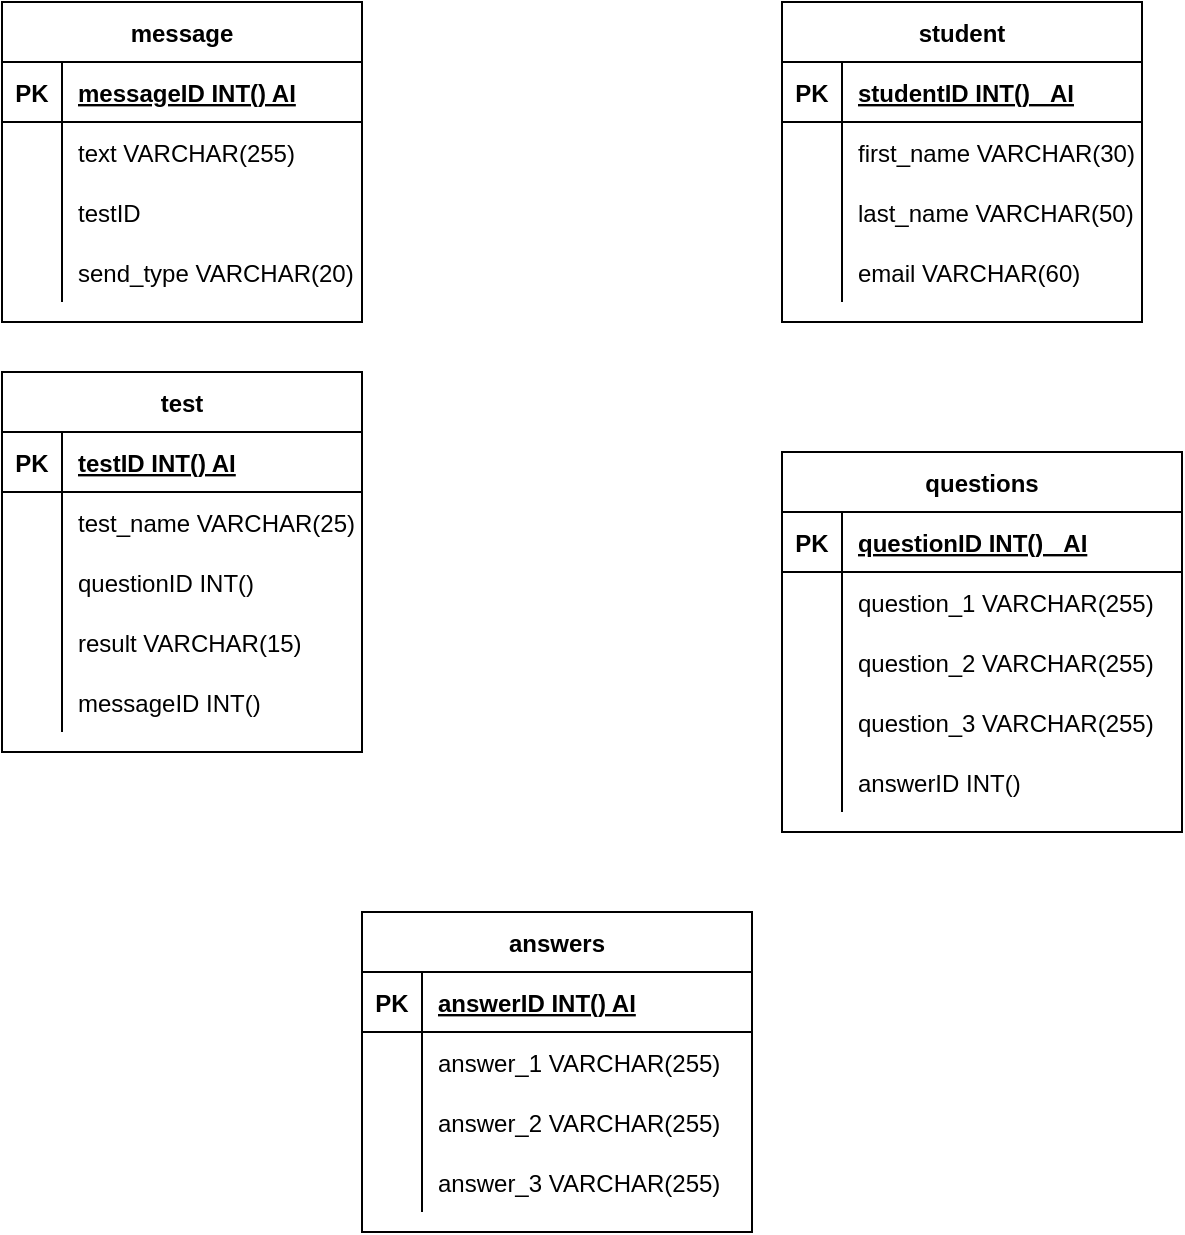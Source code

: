 <mxfile version="15.4.0" type="device"><diagram id="R2lEEEUBdFMjLlhIrx00" name="Page-1"><mxGraphModel dx="1086" dy="806" grid="1" gridSize="10" guides="1" tooltips="1" connect="1" arrows="1" fold="1" page="1" pageScale="1" pageWidth="850" pageHeight="1100" math="0" shadow="0" extFonts="Permanent Marker^https://fonts.googleapis.com/css?family=Permanent+Marker"><root><mxCell id="0"/><mxCell id="1" parent="0"/><mxCell id="Sj4NhuXI5qI-_yPHTUqN-1" value="questions" style="shape=table;startSize=30;container=1;collapsible=1;childLayout=tableLayout;fixedRows=1;rowLines=0;fontStyle=1;align=center;resizeLast=1;" vertex="1" parent="1"><mxGeometry x="530" y="320" width="200" height="190" as="geometry"/></mxCell><mxCell id="Sj4NhuXI5qI-_yPHTUqN-2" value="" style="shape=partialRectangle;collapsible=0;dropTarget=0;pointerEvents=0;fillColor=none;top=0;left=0;bottom=1;right=0;points=[[0,0.5],[1,0.5]];portConstraint=eastwest;" vertex="1" parent="Sj4NhuXI5qI-_yPHTUqN-1"><mxGeometry y="30" width="200" height="30" as="geometry"/></mxCell><mxCell id="Sj4NhuXI5qI-_yPHTUqN-3" value="PK" style="shape=partialRectangle;connectable=0;fillColor=none;top=0;left=0;bottom=0;right=0;fontStyle=1;overflow=hidden;" vertex="1" parent="Sj4NhuXI5qI-_yPHTUqN-2"><mxGeometry width="30" height="30" as="geometry"><mxRectangle width="30" height="30" as="alternateBounds"/></mxGeometry></mxCell><mxCell id="Sj4NhuXI5qI-_yPHTUqN-4" value="questionID INT()   AI" style="shape=partialRectangle;connectable=0;fillColor=none;top=0;left=0;bottom=0;right=0;align=left;spacingLeft=6;fontStyle=5;overflow=hidden;" vertex="1" parent="Sj4NhuXI5qI-_yPHTUqN-2"><mxGeometry x="30" width="170" height="30" as="geometry"><mxRectangle width="170" height="30" as="alternateBounds"/></mxGeometry></mxCell><mxCell id="Sj4NhuXI5qI-_yPHTUqN-5" value="" style="shape=partialRectangle;collapsible=0;dropTarget=0;pointerEvents=0;fillColor=none;top=0;left=0;bottom=0;right=0;points=[[0,0.5],[1,0.5]];portConstraint=eastwest;" vertex="1" parent="Sj4NhuXI5qI-_yPHTUqN-1"><mxGeometry y="60" width="200" height="30" as="geometry"/></mxCell><mxCell id="Sj4NhuXI5qI-_yPHTUqN-6" value="" style="shape=partialRectangle;connectable=0;fillColor=none;top=0;left=0;bottom=0;right=0;editable=1;overflow=hidden;" vertex="1" parent="Sj4NhuXI5qI-_yPHTUqN-5"><mxGeometry width="30" height="30" as="geometry"><mxRectangle width="30" height="30" as="alternateBounds"/></mxGeometry></mxCell><mxCell id="Sj4NhuXI5qI-_yPHTUqN-7" value="question_1 VARCHAR(255)" style="shape=partialRectangle;connectable=0;fillColor=none;top=0;left=0;bottom=0;right=0;align=left;spacingLeft=6;overflow=hidden;" vertex="1" parent="Sj4NhuXI5qI-_yPHTUqN-5"><mxGeometry x="30" width="170" height="30" as="geometry"><mxRectangle width="170" height="30" as="alternateBounds"/></mxGeometry></mxCell><mxCell id="Sj4NhuXI5qI-_yPHTUqN-8" value="" style="shape=partialRectangle;collapsible=0;dropTarget=0;pointerEvents=0;fillColor=none;top=0;left=0;bottom=0;right=0;points=[[0,0.5],[1,0.5]];portConstraint=eastwest;" vertex="1" parent="Sj4NhuXI5qI-_yPHTUqN-1"><mxGeometry y="90" width="200" height="30" as="geometry"/></mxCell><mxCell id="Sj4NhuXI5qI-_yPHTUqN-9" value="" style="shape=partialRectangle;connectable=0;fillColor=none;top=0;left=0;bottom=0;right=0;editable=1;overflow=hidden;" vertex="1" parent="Sj4NhuXI5qI-_yPHTUqN-8"><mxGeometry width="30" height="30" as="geometry"><mxRectangle width="30" height="30" as="alternateBounds"/></mxGeometry></mxCell><mxCell id="Sj4NhuXI5qI-_yPHTUqN-10" value="question_2 VARCHAR(255)" style="shape=partialRectangle;connectable=0;fillColor=none;top=0;left=0;bottom=0;right=0;align=left;spacingLeft=6;overflow=hidden;" vertex="1" parent="Sj4NhuXI5qI-_yPHTUqN-8"><mxGeometry x="30" width="170" height="30" as="geometry"><mxRectangle width="170" height="30" as="alternateBounds"/></mxGeometry></mxCell><mxCell id="Sj4NhuXI5qI-_yPHTUqN-11" value="" style="shape=partialRectangle;collapsible=0;dropTarget=0;pointerEvents=0;fillColor=none;top=0;left=0;bottom=0;right=0;points=[[0,0.5],[1,0.5]];portConstraint=eastwest;" vertex="1" parent="Sj4NhuXI5qI-_yPHTUqN-1"><mxGeometry y="120" width="200" height="30" as="geometry"/></mxCell><mxCell id="Sj4NhuXI5qI-_yPHTUqN-12" value="" style="shape=partialRectangle;connectable=0;fillColor=none;top=0;left=0;bottom=0;right=0;editable=1;overflow=hidden;" vertex="1" parent="Sj4NhuXI5qI-_yPHTUqN-11"><mxGeometry width="30" height="30" as="geometry"><mxRectangle width="30" height="30" as="alternateBounds"/></mxGeometry></mxCell><mxCell id="Sj4NhuXI5qI-_yPHTUqN-13" value="question_3 VARCHAR(255)" style="shape=partialRectangle;connectable=0;fillColor=none;top=0;left=0;bottom=0;right=0;align=left;spacingLeft=6;overflow=hidden;" vertex="1" parent="Sj4NhuXI5qI-_yPHTUqN-11"><mxGeometry x="30" width="170" height="30" as="geometry"><mxRectangle width="170" height="30" as="alternateBounds"/></mxGeometry></mxCell><mxCell id="Sj4NhuXI5qI-_yPHTUqN-162" value="" style="shape=partialRectangle;collapsible=0;dropTarget=0;pointerEvents=0;fillColor=none;top=0;left=0;bottom=0;right=0;points=[[0,0.5],[1,0.5]];portConstraint=eastwest;" vertex="1" parent="Sj4NhuXI5qI-_yPHTUqN-1"><mxGeometry y="150" width="200" height="30" as="geometry"/></mxCell><mxCell id="Sj4NhuXI5qI-_yPHTUqN-163" value="" style="shape=partialRectangle;connectable=0;fillColor=none;top=0;left=0;bottom=0;right=0;editable=1;overflow=hidden;" vertex="1" parent="Sj4NhuXI5qI-_yPHTUqN-162"><mxGeometry width="30" height="30" as="geometry"><mxRectangle width="30" height="30" as="alternateBounds"/></mxGeometry></mxCell><mxCell id="Sj4NhuXI5qI-_yPHTUqN-164" value="answerID INT() " style="shape=partialRectangle;connectable=0;fillColor=none;top=0;left=0;bottom=0;right=0;align=left;spacingLeft=6;overflow=hidden;" vertex="1" parent="Sj4NhuXI5qI-_yPHTUqN-162"><mxGeometry x="30" width="170" height="30" as="geometry"><mxRectangle width="170" height="30" as="alternateBounds"/></mxGeometry></mxCell><mxCell id="Sj4NhuXI5qI-_yPHTUqN-68" value="test" style="shape=table;startSize=30;container=1;collapsible=1;childLayout=tableLayout;fixedRows=1;rowLines=0;fontStyle=1;align=center;resizeLast=1;" vertex="1" parent="1"><mxGeometry x="140" y="280" width="180" height="190" as="geometry"/></mxCell><mxCell id="Sj4NhuXI5qI-_yPHTUqN-69" value="" style="shape=partialRectangle;collapsible=0;dropTarget=0;pointerEvents=0;fillColor=none;top=0;left=0;bottom=1;right=0;points=[[0,0.5],[1,0.5]];portConstraint=eastwest;" vertex="1" parent="Sj4NhuXI5qI-_yPHTUqN-68"><mxGeometry y="30" width="180" height="30" as="geometry"/></mxCell><mxCell id="Sj4NhuXI5qI-_yPHTUqN-70" value="PK" style="shape=partialRectangle;connectable=0;fillColor=none;top=0;left=0;bottom=0;right=0;fontStyle=1;overflow=hidden;" vertex="1" parent="Sj4NhuXI5qI-_yPHTUqN-69"><mxGeometry width="30" height="30" as="geometry"><mxRectangle width="30" height="30" as="alternateBounds"/></mxGeometry></mxCell><mxCell id="Sj4NhuXI5qI-_yPHTUqN-71" value="testID INT()   AI" style="shape=partialRectangle;connectable=0;fillColor=none;top=0;left=0;bottom=0;right=0;align=left;spacingLeft=6;fontStyle=5;overflow=hidden;" vertex="1" parent="Sj4NhuXI5qI-_yPHTUqN-69"><mxGeometry x="30" width="150" height="30" as="geometry"><mxRectangle width="150" height="30" as="alternateBounds"/></mxGeometry></mxCell><mxCell id="Sj4NhuXI5qI-_yPHTUqN-72" value="" style="shape=partialRectangle;collapsible=0;dropTarget=0;pointerEvents=0;fillColor=none;top=0;left=0;bottom=0;right=0;points=[[0,0.5],[1,0.5]];portConstraint=eastwest;" vertex="1" parent="Sj4NhuXI5qI-_yPHTUqN-68"><mxGeometry y="60" width="180" height="30" as="geometry"/></mxCell><mxCell id="Sj4NhuXI5qI-_yPHTUqN-73" value="" style="shape=partialRectangle;connectable=0;fillColor=none;top=0;left=0;bottom=0;right=0;editable=1;overflow=hidden;" vertex="1" parent="Sj4NhuXI5qI-_yPHTUqN-72"><mxGeometry width="30" height="30" as="geometry"><mxRectangle width="30" height="30" as="alternateBounds"/></mxGeometry></mxCell><mxCell id="Sj4NhuXI5qI-_yPHTUqN-74" value="test_name VARCHAR(25)" style="shape=partialRectangle;connectable=0;fillColor=none;top=0;left=0;bottom=0;right=0;align=left;spacingLeft=6;overflow=hidden;" vertex="1" parent="Sj4NhuXI5qI-_yPHTUqN-72"><mxGeometry x="30" width="150" height="30" as="geometry"><mxRectangle width="150" height="30" as="alternateBounds"/></mxGeometry></mxCell><mxCell id="Sj4NhuXI5qI-_yPHTUqN-75" value="" style="shape=partialRectangle;collapsible=0;dropTarget=0;pointerEvents=0;fillColor=none;top=0;left=0;bottom=0;right=0;points=[[0,0.5],[1,0.5]];portConstraint=eastwest;" vertex="1" parent="Sj4NhuXI5qI-_yPHTUqN-68"><mxGeometry y="90" width="180" height="30" as="geometry"/></mxCell><mxCell id="Sj4NhuXI5qI-_yPHTUqN-76" value="" style="shape=partialRectangle;connectable=0;fillColor=none;top=0;left=0;bottom=0;right=0;editable=1;overflow=hidden;" vertex="1" parent="Sj4NhuXI5qI-_yPHTUqN-75"><mxGeometry width="30" height="30" as="geometry"><mxRectangle width="30" height="30" as="alternateBounds"/></mxGeometry></mxCell><mxCell id="Sj4NhuXI5qI-_yPHTUqN-77" value="questionID INT()" style="shape=partialRectangle;connectable=0;fillColor=none;top=0;left=0;bottom=0;right=0;align=left;spacingLeft=6;overflow=hidden;" vertex="1" parent="Sj4NhuXI5qI-_yPHTUqN-75"><mxGeometry x="30" width="150" height="30" as="geometry"><mxRectangle width="150" height="30" as="alternateBounds"/></mxGeometry></mxCell><mxCell id="Sj4NhuXI5qI-_yPHTUqN-78" value="" style="shape=partialRectangle;collapsible=0;dropTarget=0;pointerEvents=0;fillColor=none;top=0;left=0;bottom=0;right=0;points=[[0,0.5],[1,0.5]];portConstraint=eastwest;" vertex="1" parent="Sj4NhuXI5qI-_yPHTUqN-68"><mxGeometry y="120" width="180" height="30" as="geometry"/></mxCell><mxCell id="Sj4NhuXI5qI-_yPHTUqN-79" value="" style="shape=partialRectangle;connectable=0;fillColor=none;top=0;left=0;bottom=0;right=0;editable=1;overflow=hidden;" vertex="1" parent="Sj4NhuXI5qI-_yPHTUqN-78"><mxGeometry width="30" height="30" as="geometry"><mxRectangle width="30" height="30" as="alternateBounds"/></mxGeometry></mxCell><mxCell id="Sj4NhuXI5qI-_yPHTUqN-80" value="result VARCHAR(15)" style="shape=partialRectangle;connectable=0;fillColor=none;top=0;left=0;bottom=0;right=0;align=left;spacingLeft=6;overflow=hidden;" vertex="1" parent="Sj4NhuXI5qI-_yPHTUqN-78"><mxGeometry x="30" width="150" height="30" as="geometry"><mxRectangle width="150" height="30" as="alternateBounds"/></mxGeometry></mxCell><mxCell id="Sj4NhuXI5qI-_yPHTUqN-165" value="" style="shape=partialRectangle;collapsible=0;dropTarget=0;pointerEvents=0;fillColor=none;top=0;left=0;bottom=0;right=0;points=[[0,0.5],[1,0.5]];portConstraint=eastwest;" vertex="1" parent="Sj4NhuXI5qI-_yPHTUqN-68"><mxGeometry y="150" width="180" height="30" as="geometry"/></mxCell><mxCell id="Sj4NhuXI5qI-_yPHTUqN-166" value="" style="shape=partialRectangle;connectable=0;fillColor=none;top=0;left=0;bottom=0;right=0;editable=1;overflow=hidden;" vertex="1" parent="Sj4NhuXI5qI-_yPHTUqN-165"><mxGeometry width="30" height="30" as="geometry"><mxRectangle width="30" height="30" as="alternateBounds"/></mxGeometry></mxCell><mxCell id="Sj4NhuXI5qI-_yPHTUqN-167" value="messageID INT()" style="shape=partialRectangle;connectable=0;fillColor=none;top=0;left=0;bottom=0;right=0;align=left;spacingLeft=6;overflow=hidden;" vertex="1" parent="Sj4NhuXI5qI-_yPHTUqN-165"><mxGeometry x="30" width="150" height="30" as="geometry"><mxRectangle width="150" height="30" as="alternateBounds"/></mxGeometry></mxCell><mxCell id="Sj4NhuXI5qI-_yPHTUqN-81" value="answers" style="shape=table;startSize=30;container=1;collapsible=1;childLayout=tableLayout;fixedRows=1;rowLines=0;fontStyle=1;align=center;resizeLast=1;" vertex="1" parent="1"><mxGeometry x="320" y="550" width="195" height="160" as="geometry"/></mxCell><mxCell id="Sj4NhuXI5qI-_yPHTUqN-82" value="" style="shape=partialRectangle;collapsible=0;dropTarget=0;pointerEvents=0;fillColor=none;top=0;left=0;bottom=1;right=0;points=[[0,0.5],[1,0.5]];portConstraint=eastwest;" vertex="1" parent="Sj4NhuXI5qI-_yPHTUqN-81"><mxGeometry y="30" width="195" height="30" as="geometry"/></mxCell><mxCell id="Sj4NhuXI5qI-_yPHTUqN-83" value="PK" style="shape=partialRectangle;connectable=0;fillColor=none;top=0;left=0;bottom=0;right=0;fontStyle=1;overflow=hidden;" vertex="1" parent="Sj4NhuXI5qI-_yPHTUqN-82"><mxGeometry width="30" height="30" as="geometry"><mxRectangle width="30" height="30" as="alternateBounds"/></mxGeometry></mxCell><mxCell id="Sj4NhuXI5qI-_yPHTUqN-84" value="answerID INT()   AI" style="shape=partialRectangle;connectable=0;fillColor=none;top=0;left=0;bottom=0;right=0;align=left;spacingLeft=6;fontStyle=5;overflow=hidden;" vertex="1" parent="Sj4NhuXI5qI-_yPHTUqN-82"><mxGeometry x="30" width="165" height="30" as="geometry"><mxRectangle width="165" height="30" as="alternateBounds"/></mxGeometry></mxCell><mxCell id="Sj4NhuXI5qI-_yPHTUqN-85" value="" style="shape=partialRectangle;collapsible=0;dropTarget=0;pointerEvents=0;fillColor=none;top=0;left=0;bottom=0;right=0;points=[[0,0.5],[1,0.5]];portConstraint=eastwest;" vertex="1" parent="Sj4NhuXI5qI-_yPHTUqN-81"><mxGeometry y="60" width="195" height="30" as="geometry"/></mxCell><mxCell id="Sj4NhuXI5qI-_yPHTUqN-86" value="" style="shape=partialRectangle;connectable=0;fillColor=none;top=0;left=0;bottom=0;right=0;editable=1;overflow=hidden;" vertex="1" parent="Sj4NhuXI5qI-_yPHTUqN-85"><mxGeometry width="30" height="30" as="geometry"><mxRectangle width="30" height="30" as="alternateBounds"/></mxGeometry></mxCell><mxCell id="Sj4NhuXI5qI-_yPHTUqN-87" value="answer_1 VARCHAR(255)" style="shape=partialRectangle;connectable=0;fillColor=none;top=0;left=0;bottom=0;right=0;align=left;spacingLeft=6;overflow=hidden;" vertex="1" parent="Sj4NhuXI5qI-_yPHTUqN-85"><mxGeometry x="30" width="165" height="30" as="geometry"><mxRectangle width="165" height="30" as="alternateBounds"/></mxGeometry></mxCell><mxCell id="Sj4NhuXI5qI-_yPHTUqN-88" value="" style="shape=partialRectangle;collapsible=0;dropTarget=0;pointerEvents=0;fillColor=none;top=0;left=0;bottom=0;right=0;points=[[0,0.5],[1,0.5]];portConstraint=eastwest;" vertex="1" parent="Sj4NhuXI5qI-_yPHTUqN-81"><mxGeometry y="90" width="195" height="30" as="geometry"/></mxCell><mxCell id="Sj4NhuXI5qI-_yPHTUqN-89" value="" style="shape=partialRectangle;connectable=0;fillColor=none;top=0;left=0;bottom=0;right=0;editable=1;overflow=hidden;" vertex="1" parent="Sj4NhuXI5qI-_yPHTUqN-88"><mxGeometry width="30" height="30" as="geometry"><mxRectangle width="30" height="30" as="alternateBounds"/></mxGeometry></mxCell><mxCell id="Sj4NhuXI5qI-_yPHTUqN-90" value="answer_2 VARCHAR(255)" style="shape=partialRectangle;connectable=0;fillColor=none;top=0;left=0;bottom=0;right=0;align=left;spacingLeft=6;overflow=hidden;" vertex="1" parent="Sj4NhuXI5qI-_yPHTUqN-88"><mxGeometry x="30" width="165" height="30" as="geometry"><mxRectangle width="165" height="30" as="alternateBounds"/></mxGeometry></mxCell><mxCell id="Sj4NhuXI5qI-_yPHTUqN-91" value="" style="shape=partialRectangle;collapsible=0;dropTarget=0;pointerEvents=0;fillColor=none;top=0;left=0;bottom=0;right=0;points=[[0,0.5],[1,0.5]];portConstraint=eastwest;" vertex="1" parent="Sj4NhuXI5qI-_yPHTUqN-81"><mxGeometry y="120" width="195" height="30" as="geometry"/></mxCell><mxCell id="Sj4NhuXI5qI-_yPHTUqN-92" value="" style="shape=partialRectangle;connectable=0;fillColor=none;top=0;left=0;bottom=0;right=0;editable=1;overflow=hidden;" vertex="1" parent="Sj4NhuXI5qI-_yPHTUqN-91"><mxGeometry width="30" height="30" as="geometry"><mxRectangle width="30" height="30" as="alternateBounds"/></mxGeometry></mxCell><mxCell id="Sj4NhuXI5qI-_yPHTUqN-93" value="answer_3 VARCHAR(255)" style="shape=partialRectangle;connectable=0;fillColor=none;top=0;left=0;bottom=0;right=0;align=left;spacingLeft=6;overflow=hidden;" vertex="1" parent="Sj4NhuXI5qI-_yPHTUqN-91"><mxGeometry x="30" width="165" height="30" as="geometry"><mxRectangle width="165" height="30" as="alternateBounds"/></mxGeometry></mxCell><mxCell id="Sj4NhuXI5qI-_yPHTUqN-94" value="message" style="shape=table;startSize=30;container=1;collapsible=1;childLayout=tableLayout;fixedRows=1;rowLines=0;fontStyle=1;align=center;resizeLast=1;" vertex="1" parent="1"><mxGeometry x="140" y="95" width="180" height="160" as="geometry"/></mxCell><mxCell id="Sj4NhuXI5qI-_yPHTUqN-95" value="" style="shape=partialRectangle;collapsible=0;dropTarget=0;pointerEvents=0;fillColor=none;top=0;left=0;bottom=1;right=0;points=[[0,0.5],[1,0.5]];portConstraint=eastwest;" vertex="1" parent="Sj4NhuXI5qI-_yPHTUqN-94"><mxGeometry y="30" width="180" height="30" as="geometry"/></mxCell><mxCell id="Sj4NhuXI5qI-_yPHTUqN-96" value="PK" style="shape=partialRectangle;connectable=0;fillColor=none;top=0;left=0;bottom=0;right=0;fontStyle=1;overflow=hidden;" vertex="1" parent="Sj4NhuXI5qI-_yPHTUqN-95"><mxGeometry width="30" height="30" as="geometry"><mxRectangle width="30" height="30" as="alternateBounds"/></mxGeometry></mxCell><mxCell id="Sj4NhuXI5qI-_yPHTUqN-97" value="messageID INT()   AI" style="shape=partialRectangle;connectable=0;fillColor=none;top=0;left=0;bottom=0;right=0;align=left;spacingLeft=6;fontStyle=5;overflow=hidden;" vertex="1" parent="Sj4NhuXI5qI-_yPHTUqN-95"><mxGeometry x="30" width="150" height="30" as="geometry"><mxRectangle width="150" height="30" as="alternateBounds"/></mxGeometry></mxCell><mxCell id="Sj4NhuXI5qI-_yPHTUqN-98" value="" style="shape=partialRectangle;collapsible=0;dropTarget=0;pointerEvents=0;fillColor=none;top=0;left=0;bottom=0;right=0;points=[[0,0.5],[1,0.5]];portConstraint=eastwest;" vertex="1" parent="Sj4NhuXI5qI-_yPHTUqN-94"><mxGeometry y="60" width="180" height="30" as="geometry"/></mxCell><mxCell id="Sj4NhuXI5qI-_yPHTUqN-99" value="" style="shape=partialRectangle;connectable=0;fillColor=none;top=0;left=0;bottom=0;right=0;editable=1;overflow=hidden;" vertex="1" parent="Sj4NhuXI5qI-_yPHTUqN-98"><mxGeometry width="30" height="30" as="geometry"><mxRectangle width="30" height="30" as="alternateBounds"/></mxGeometry></mxCell><mxCell id="Sj4NhuXI5qI-_yPHTUqN-100" value="text VARCHAR(255)" style="shape=partialRectangle;connectable=0;fillColor=none;top=0;left=0;bottom=0;right=0;align=left;spacingLeft=6;overflow=hidden;" vertex="1" parent="Sj4NhuXI5qI-_yPHTUqN-98"><mxGeometry x="30" width="150" height="30" as="geometry"><mxRectangle width="150" height="30" as="alternateBounds"/></mxGeometry></mxCell><mxCell id="Sj4NhuXI5qI-_yPHTUqN-101" value="" style="shape=partialRectangle;collapsible=0;dropTarget=0;pointerEvents=0;fillColor=none;top=0;left=0;bottom=0;right=0;points=[[0,0.5],[1,0.5]];portConstraint=eastwest;" vertex="1" parent="Sj4NhuXI5qI-_yPHTUqN-94"><mxGeometry y="90" width="180" height="30" as="geometry"/></mxCell><mxCell id="Sj4NhuXI5qI-_yPHTUqN-102" value="" style="shape=partialRectangle;connectable=0;fillColor=none;top=0;left=0;bottom=0;right=0;editable=1;overflow=hidden;" vertex="1" parent="Sj4NhuXI5qI-_yPHTUqN-101"><mxGeometry width="30" height="30" as="geometry"><mxRectangle width="30" height="30" as="alternateBounds"/></mxGeometry></mxCell><mxCell id="Sj4NhuXI5qI-_yPHTUqN-103" value="testID" style="shape=partialRectangle;connectable=0;fillColor=none;top=0;left=0;bottom=0;right=0;align=left;spacingLeft=6;overflow=hidden;" vertex="1" parent="Sj4NhuXI5qI-_yPHTUqN-101"><mxGeometry x="30" width="150" height="30" as="geometry"><mxRectangle width="150" height="30" as="alternateBounds"/></mxGeometry></mxCell><mxCell id="Sj4NhuXI5qI-_yPHTUqN-104" value="" style="shape=partialRectangle;collapsible=0;dropTarget=0;pointerEvents=0;fillColor=none;top=0;left=0;bottom=0;right=0;points=[[0,0.5],[1,0.5]];portConstraint=eastwest;" vertex="1" parent="Sj4NhuXI5qI-_yPHTUqN-94"><mxGeometry y="120" width="180" height="30" as="geometry"/></mxCell><mxCell id="Sj4NhuXI5qI-_yPHTUqN-105" value="" style="shape=partialRectangle;connectable=0;fillColor=none;top=0;left=0;bottom=0;right=0;editable=1;overflow=hidden;" vertex="1" parent="Sj4NhuXI5qI-_yPHTUqN-104"><mxGeometry width="30" height="30" as="geometry"><mxRectangle width="30" height="30" as="alternateBounds"/></mxGeometry></mxCell><mxCell id="Sj4NhuXI5qI-_yPHTUqN-106" value="send_type VARCHAR(20)" style="shape=partialRectangle;connectable=0;fillColor=none;top=0;left=0;bottom=0;right=0;align=left;spacingLeft=6;overflow=hidden;" vertex="1" parent="Sj4NhuXI5qI-_yPHTUqN-104"><mxGeometry x="30" width="150" height="30" as="geometry"><mxRectangle width="150" height="30" as="alternateBounds"/></mxGeometry></mxCell><mxCell id="Sj4NhuXI5qI-_yPHTUqN-107" value="student" style="shape=table;startSize=30;container=1;collapsible=1;childLayout=tableLayout;fixedRows=1;rowLines=0;fontStyle=1;align=center;resizeLast=1;" vertex="1" parent="1"><mxGeometry x="530" y="95" width="180" height="160" as="geometry"/></mxCell><mxCell id="Sj4NhuXI5qI-_yPHTUqN-108" value="" style="shape=partialRectangle;collapsible=0;dropTarget=0;pointerEvents=0;fillColor=none;top=0;left=0;bottom=1;right=0;points=[[0,0.5],[1,0.5]];portConstraint=eastwest;" vertex="1" parent="Sj4NhuXI5qI-_yPHTUqN-107"><mxGeometry y="30" width="180" height="30" as="geometry"/></mxCell><mxCell id="Sj4NhuXI5qI-_yPHTUqN-109" value="PK" style="shape=partialRectangle;connectable=0;fillColor=none;top=0;left=0;bottom=0;right=0;fontStyle=1;overflow=hidden;" vertex="1" parent="Sj4NhuXI5qI-_yPHTUqN-108"><mxGeometry width="30" height="30" as="geometry"><mxRectangle width="30" height="30" as="alternateBounds"/></mxGeometry></mxCell><mxCell id="Sj4NhuXI5qI-_yPHTUqN-110" value="studentID INT()   AI" style="shape=partialRectangle;connectable=0;fillColor=none;top=0;left=0;bottom=0;right=0;align=left;spacingLeft=6;fontStyle=5;overflow=hidden;" vertex="1" parent="Sj4NhuXI5qI-_yPHTUqN-108"><mxGeometry x="30" width="150" height="30" as="geometry"><mxRectangle width="150" height="30" as="alternateBounds"/></mxGeometry></mxCell><mxCell id="Sj4NhuXI5qI-_yPHTUqN-111" value="" style="shape=partialRectangle;collapsible=0;dropTarget=0;pointerEvents=0;fillColor=none;top=0;left=0;bottom=0;right=0;points=[[0,0.5],[1,0.5]];portConstraint=eastwest;" vertex="1" parent="Sj4NhuXI5qI-_yPHTUqN-107"><mxGeometry y="60" width="180" height="30" as="geometry"/></mxCell><mxCell id="Sj4NhuXI5qI-_yPHTUqN-112" value="" style="shape=partialRectangle;connectable=0;fillColor=none;top=0;left=0;bottom=0;right=0;editable=1;overflow=hidden;" vertex="1" parent="Sj4NhuXI5qI-_yPHTUqN-111"><mxGeometry width="30" height="30" as="geometry"><mxRectangle width="30" height="30" as="alternateBounds"/></mxGeometry></mxCell><mxCell id="Sj4NhuXI5qI-_yPHTUqN-113" value="first_name VARCHAR(30)" style="shape=partialRectangle;connectable=0;fillColor=none;top=0;left=0;bottom=0;right=0;align=left;spacingLeft=6;overflow=hidden;" vertex="1" parent="Sj4NhuXI5qI-_yPHTUqN-111"><mxGeometry x="30" width="150" height="30" as="geometry"><mxRectangle width="150" height="30" as="alternateBounds"/></mxGeometry></mxCell><mxCell id="Sj4NhuXI5qI-_yPHTUqN-114" value="" style="shape=partialRectangle;collapsible=0;dropTarget=0;pointerEvents=0;fillColor=none;top=0;left=0;bottom=0;right=0;points=[[0,0.5],[1,0.5]];portConstraint=eastwest;" vertex="1" parent="Sj4NhuXI5qI-_yPHTUqN-107"><mxGeometry y="90" width="180" height="30" as="geometry"/></mxCell><mxCell id="Sj4NhuXI5qI-_yPHTUqN-115" value="" style="shape=partialRectangle;connectable=0;fillColor=none;top=0;left=0;bottom=0;right=0;editable=1;overflow=hidden;" vertex="1" parent="Sj4NhuXI5qI-_yPHTUqN-114"><mxGeometry width="30" height="30" as="geometry"><mxRectangle width="30" height="30" as="alternateBounds"/></mxGeometry></mxCell><mxCell id="Sj4NhuXI5qI-_yPHTUqN-116" value="last_name VARCHAR(50)" style="shape=partialRectangle;connectable=0;fillColor=none;top=0;left=0;bottom=0;right=0;align=left;spacingLeft=6;overflow=hidden;" vertex="1" parent="Sj4NhuXI5qI-_yPHTUqN-114"><mxGeometry x="30" width="150" height="30" as="geometry"><mxRectangle width="150" height="30" as="alternateBounds"/></mxGeometry></mxCell><mxCell id="Sj4NhuXI5qI-_yPHTUqN-117" value="" style="shape=partialRectangle;collapsible=0;dropTarget=0;pointerEvents=0;fillColor=none;top=0;left=0;bottom=0;right=0;points=[[0,0.5],[1,0.5]];portConstraint=eastwest;" vertex="1" parent="Sj4NhuXI5qI-_yPHTUqN-107"><mxGeometry y="120" width="180" height="30" as="geometry"/></mxCell><mxCell id="Sj4NhuXI5qI-_yPHTUqN-118" value="" style="shape=partialRectangle;connectable=0;fillColor=none;top=0;left=0;bottom=0;right=0;editable=1;overflow=hidden;" vertex="1" parent="Sj4NhuXI5qI-_yPHTUqN-117"><mxGeometry width="30" height="30" as="geometry"><mxRectangle width="30" height="30" as="alternateBounds"/></mxGeometry></mxCell><mxCell id="Sj4NhuXI5qI-_yPHTUqN-119" value="email VARCHAR(60)" style="shape=partialRectangle;connectable=0;fillColor=none;top=0;left=0;bottom=0;right=0;align=left;spacingLeft=6;overflow=hidden;" vertex="1" parent="Sj4NhuXI5qI-_yPHTUqN-117"><mxGeometry x="30" width="150" height="30" as="geometry"><mxRectangle width="150" height="30" as="alternateBounds"/></mxGeometry></mxCell></root></mxGraphModel></diagram></mxfile>